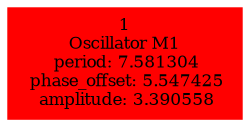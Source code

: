  digraph g{ forcelabels=true;
1 [label=<1<BR />Oscillator M1<BR /> period: 7.581304<BR /> phase_offset: 5.547425<BR /> amplitude: 3.390558>, shape=box,color=red,style=filled,fontsize=8]; }
